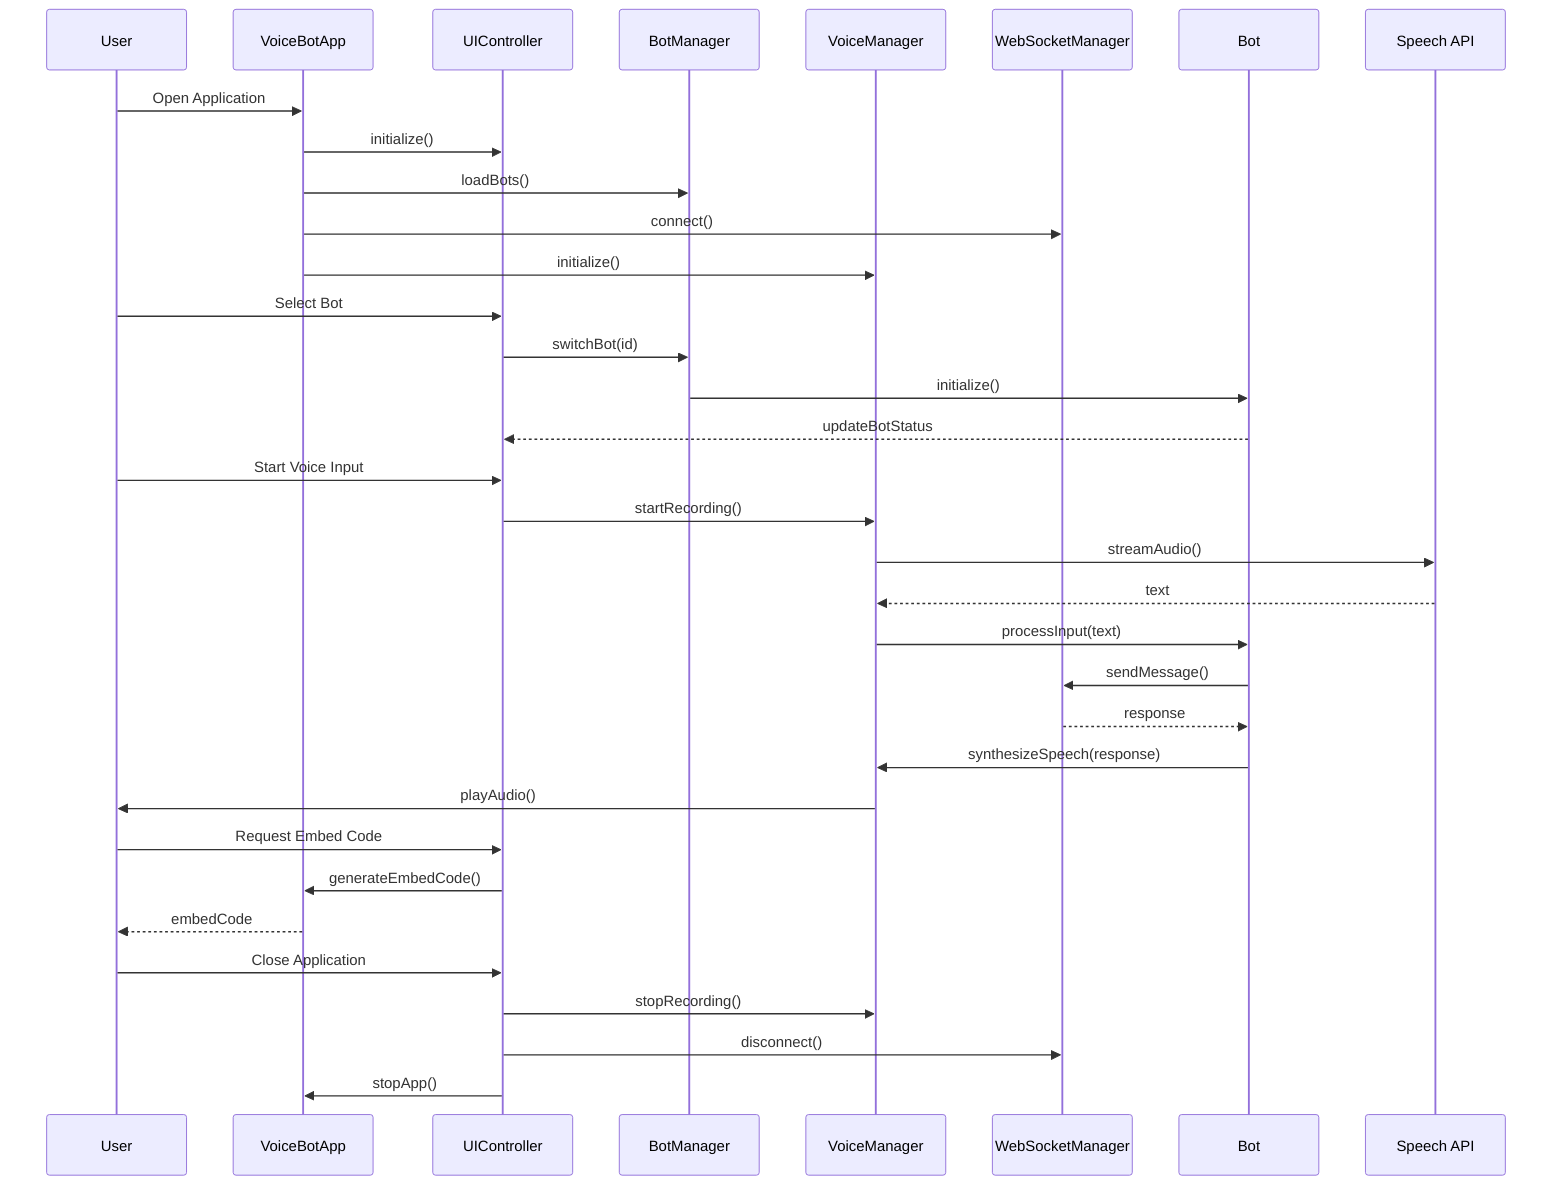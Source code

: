 sequenceDiagram
    participant U as User
    participant App as VoiceBotApp
    participant UI as UIController
    participant BM as BotManager
    participant VM as VoiceManager
    participant WS as WebSocketManager
    participant Bot as Bot
    participant API as Speech API

    U->>App: Open Application
    App->>UI: initialize()
    App->>BM: loadBots()
    App->>WS: connect()
    App->>VM: initialize()

    U->>UI: Select Bot
    UI->>BM: switchBot(id)
    BM->>Bot: initialize()
    Bot-->>UI: updateBotStatus

    U->>UI: Start Voice Input
    UI->>VM: startRecording()
    VM->>API: streamAudio()
    API-->>VM: text
    VM->>Bot: processInput(text)
    Bot->>WS: sendMessage()
    WS-->>Bot: response
    Bot->>VM: synthesizeSpeech(response)
    VM->>U: playAudio()

    U->>UI: Request Embed Code
    UI->>App: generateEmbedCode()
    App-->>U: embedCode

    U->>UI: Close Application
    UI->>VM: stopRecording()
    UI->>WS: disconnect()
    UI->>App: stopApp()